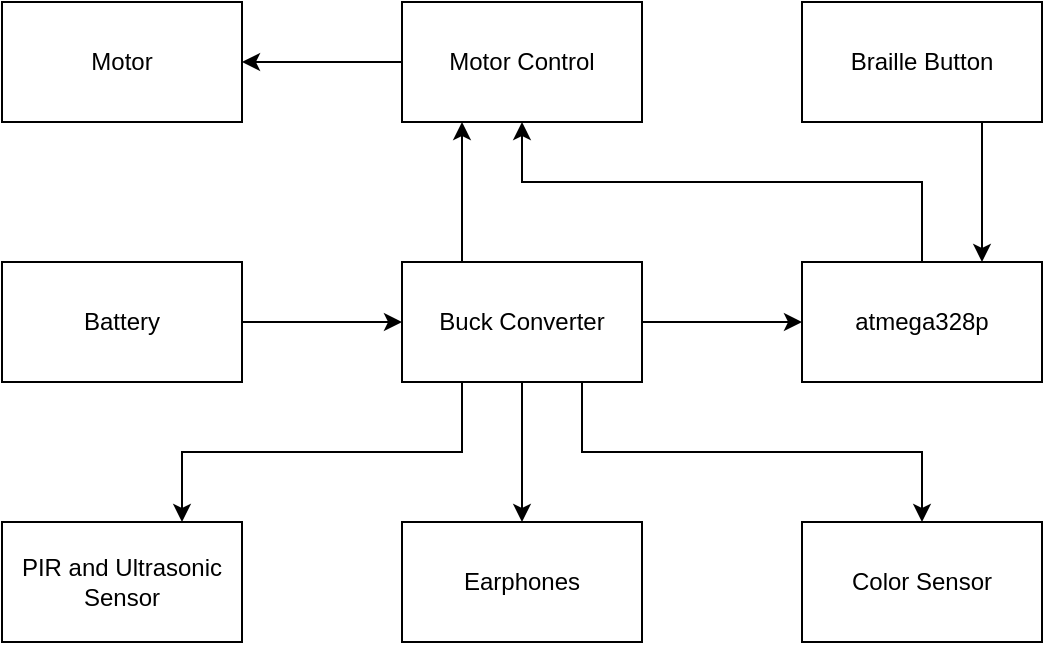 <mxfile version="12.7.1" type="google"><diagram id="KULjFqcJPOADUQkBQbif" name="Page-1"><mxGraphModel dx="1038" dy="585" grid="1" gridSize="10" guides="1" tooltips="1" connect="1" arrows="1" fold="1" page="1" pageScale="1" pageWidth="850" pageHeight="1100" math="0" shadow="0"><root><mxCell id="0"/><mxCell id="1" parent="0"/><mxCell id="hKXLY8RmcXKZDmYuACzg-12" style="edgeStyle=orthogonalEdgeStyle;rounded=0;orthogonalLoop=1;jettySize=auto;html=1;entryX=0.5;entryY=1;entryDx=0;entryDy=0;" edge="1" parent="1" source="hKXLY8RmcXKZDmYuACzg-1" target="hKXLY8RmcXKZDmYuACzg-4"><mxGeometry relative="1" as="geometry"><mxPoint x="630" y="180" as="targetPoint"/><Array as="points"><mxPoint x="660" y="200"/><mxPoint x="460" y="200"/></Array></mxGeometry></mxCell><mxCell id="hKXLY8RmcXKZDmYuACzg-1" value="atmega328p" style="rounded=0;whiteSpace=wrap;html=1;" vertex="1" parent="1"><mxGeometry x="600" y="240" width="120" height="60" as="geometry"/></mxCell><mxCell id="hKXLY8RmcXKZDmYuACzg-11" value="" style="edgeStyle=orthogonalEdgeStyle;rounded=0;orthogonalLoop=1;jettySize=auto;html=1;" edge="1" parent="1" source="hKXLY8RmcXKZDmYuACzg-2" target="hKXLY8RmcXKZDmYuACzg-1"><mxGeometry relative="1" as="geometry"/></mxCell><mxCell id="hKXLY8RmcXKZDmYuACzg-16" style="edgeStyle=orthogonalEdgeStyle;rounded=0;orthogonalLoop=1;jettySize=auto;html=1;exitX=0.25;exitY=0;exitDx=0;exitDy=0;entryX=0.25;entryY=1;entryDx=0;entryDy=0;" edge="1" parent="1" source="hKXLY8RmcXKZDmYuACzg-2" target="hKXLY8RmcXKZDmYuACzg-4"><mxGeometry relative="1" as="geometry"/></mxCell><mxCell id="hKXLY8RmcXKZDmYuACzg-18" style="edgeStyle=orthogonalEdgeStyle;rounded=0;orthogonalLoop=1;jettySize=auto;html=1;exitX=0.25;exitY=1;exitDx=0;exitDy=0;entryX=0.75;entryY=0;entryDx=0;entryDy=0;" edge="1" parent="1" source="hKXLY8RmcXKZDmYuACzg-2" target="hKXLY8RmcXKZDmYuACzg-7"><mxGeometry relative="1" as="geometry"/></mxCell><mxCell id="hKXLY8RmcXKZDmYuACzg-19" style="edgeStyle=orthogonalEdgeStyle;rounded=0;orthogonalLoop=1;jettySize=auto;html=1;" edge="1" parent="1" source="hKXLY8RmcXKZDmYuACzg-2" target="hKXLY8RmcXKZDmYuACzg-8"><mxGeometry relative="1" as="geometry"/></mxCell><mxCell id="hKXLY8RmcXKZDmYuACzg-20" style="edgeStyle=orthogonalEdgeStyle;rounded=0;orthogonalLoop=1;jettySize=auto;html=1;exitX=0.75;exitY=1;exitDx=0;exitDy=0;entryX=0.5;entryY=0;entryDx=0;entryDy=0;" edge="1" parent="1" source="hKXLY8RmcXKZDmYuACzg-2" target="hKXLY8RmcXKZDmYuACzg-9"><mxGeometry relative="1" as="geometry"/></mxCell><mxCell id="hKXLY8RmcXKZDmYuACzg-2" value="Buck Converter" style="rounded=0;whiteSpace=wrap;html=1;" vertex="1" parent="1"><mxGeometry x="400" y="240" width="120" height="60" as="geometry"/></mxCell><mxCell id="hKXLY8RmcXKZDmYuACzg-10" value="" style="edgeStyle=orthogonalEdgeStyle;rounded=0;orthogonalLoop=1;jettySize=auto;html=1;" edge="1" parent="1" source="hKXLY8RmcXKZDmYuACzg-3" target="hKXLY8RmcXKZDmYuACzg-2"><mxGeometry relative="1" as="geometry"/></mxCell><mxCell id="hKXLY8RmcXKZDmYuACzg-3" value="Battery" style="rounded=0;whiteSpace=wrap;html=1;" vertex="1" parent="1"><mxGeometry x="200" y="240" width="120" height="60" as="geometry"/></mxCell><mxCell id="hKXLY8RmcXKZDmYuACzg-15" style="edgeStyle=orthogonalEdgeStyle;rounded=0;orthogonalLoop=1;jettySize=auto;html=1;entryX=1;entryY=0.5;entryDx=0;entryDy=0;" edge="1" parent="1" source="hKXLY8RmcXKZDmYuACzg-4" target="hKXLY8RmcXKZDmYuACzg-5"><mxGeometry relative="1" as="geometry"/></mxCell><mxCell id="hKXLY8RmcXKZDmYuACzg-4" value="Motor Control" style="rounded=0;whiteSpace=wrap;html=1;" vertex="1" parent="1"><mxGeometry x="400" y="110" width="120" height="60" as="geometry"/></mxCell><mxCell id="hKXLY8RmcXKZDmYuACzg-5" value="Motor" style="rounded=0;whiteSpace=wrap;html=1;" vertex="1" parent="1"><mxGeometry x="200" y="110" width="120" height="60" as="geometry"/></mxCell><mxCell id="hKXLY8RmcXKZDmYuACzg-14" style="edgeStyle=orthogonalEdgeStyle;rounded=0;orthogonalLoop=1;jettySize=auto;html=1;exitX=0.75;exitY=1;exitDx=0;exitDy=0;entryX=0.75;entryY=0;entryDx=0;entryDy=0;" edge="1" parent="1" source="hKXLY8RmcXKZDmYuACzg-6" target="hKXLY8RmcXKZDmYuACzg-1"><mxGeometry relative="1" as="geometry"/></mxCell><mxCell id="hKXLY8RmcXKZDmYuACzg-6" value="Braille Button" style="rounded=0;whiteSpace=wrap;html=1;" vertex="1" parent="1"><mxGeometry x="600" y="110" width="120" height="60" as="geometry"/></mxCell><mxCell id="hKXLY8RmcXKZDmYuACzg-7" value="PIR and Ultrasonic Sensor" style="rounded=0;whiteSpace=wrap;html=1;" vertex="1" parent="1"><mxGeometry x="200" y="370" width="120" height="60" as="geometry"/></mxCell><mxCell id="hKXLY8RmcXKZDmYuACzg-8" value="Earphones" style="rounded=0;whiteSpace=wrap;html=1;" vertex="1" parent="1"><mxGeometry x="400" y="370" width="120" height="60" as="geometry"/></mxCell><mxCell id="hKXLY8RmcXKZDmYuACzg-9" value="Color Sensor" style="rounded=0;whiteSpace=wrap;html=1;" vertex="1" parent="1"><mxGeometry x="600" y="370" width="120" height="60" as="geometry"/></mxCell></root></mxGraphModel></diagram></mxfile>